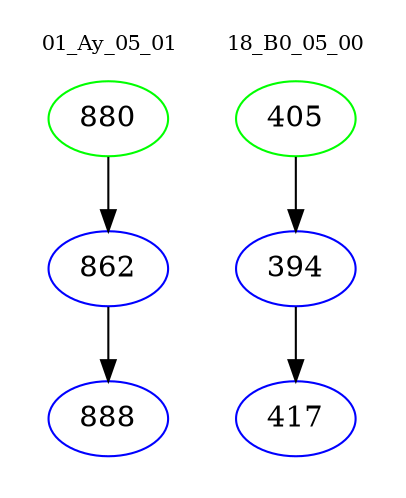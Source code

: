 digraph{
subgraph cluster_0 {
color = white
label = "01_Ay_05_01";
fontsize=10;
T0_880 [label="880", color="green"]
T0_880 -> T0_862 [color="black"]
T0_862 [label="862", color="blue"]
T0_862 -> T0_888 [color="black"]
T0_888 [label="888", color="blue"]
}
subgraph cluster_1 {
color = white
label = "18_B0_05_00";
fontsize=10;
T1_405 [label="405", color="green"]
T1_405 -> T1_394 [color="black"]
T1_394 [label="394", color="blue"]
T1_394 -> T1_417 [color="black"]
T1_417 [label="417", color="blue"]
}
}
